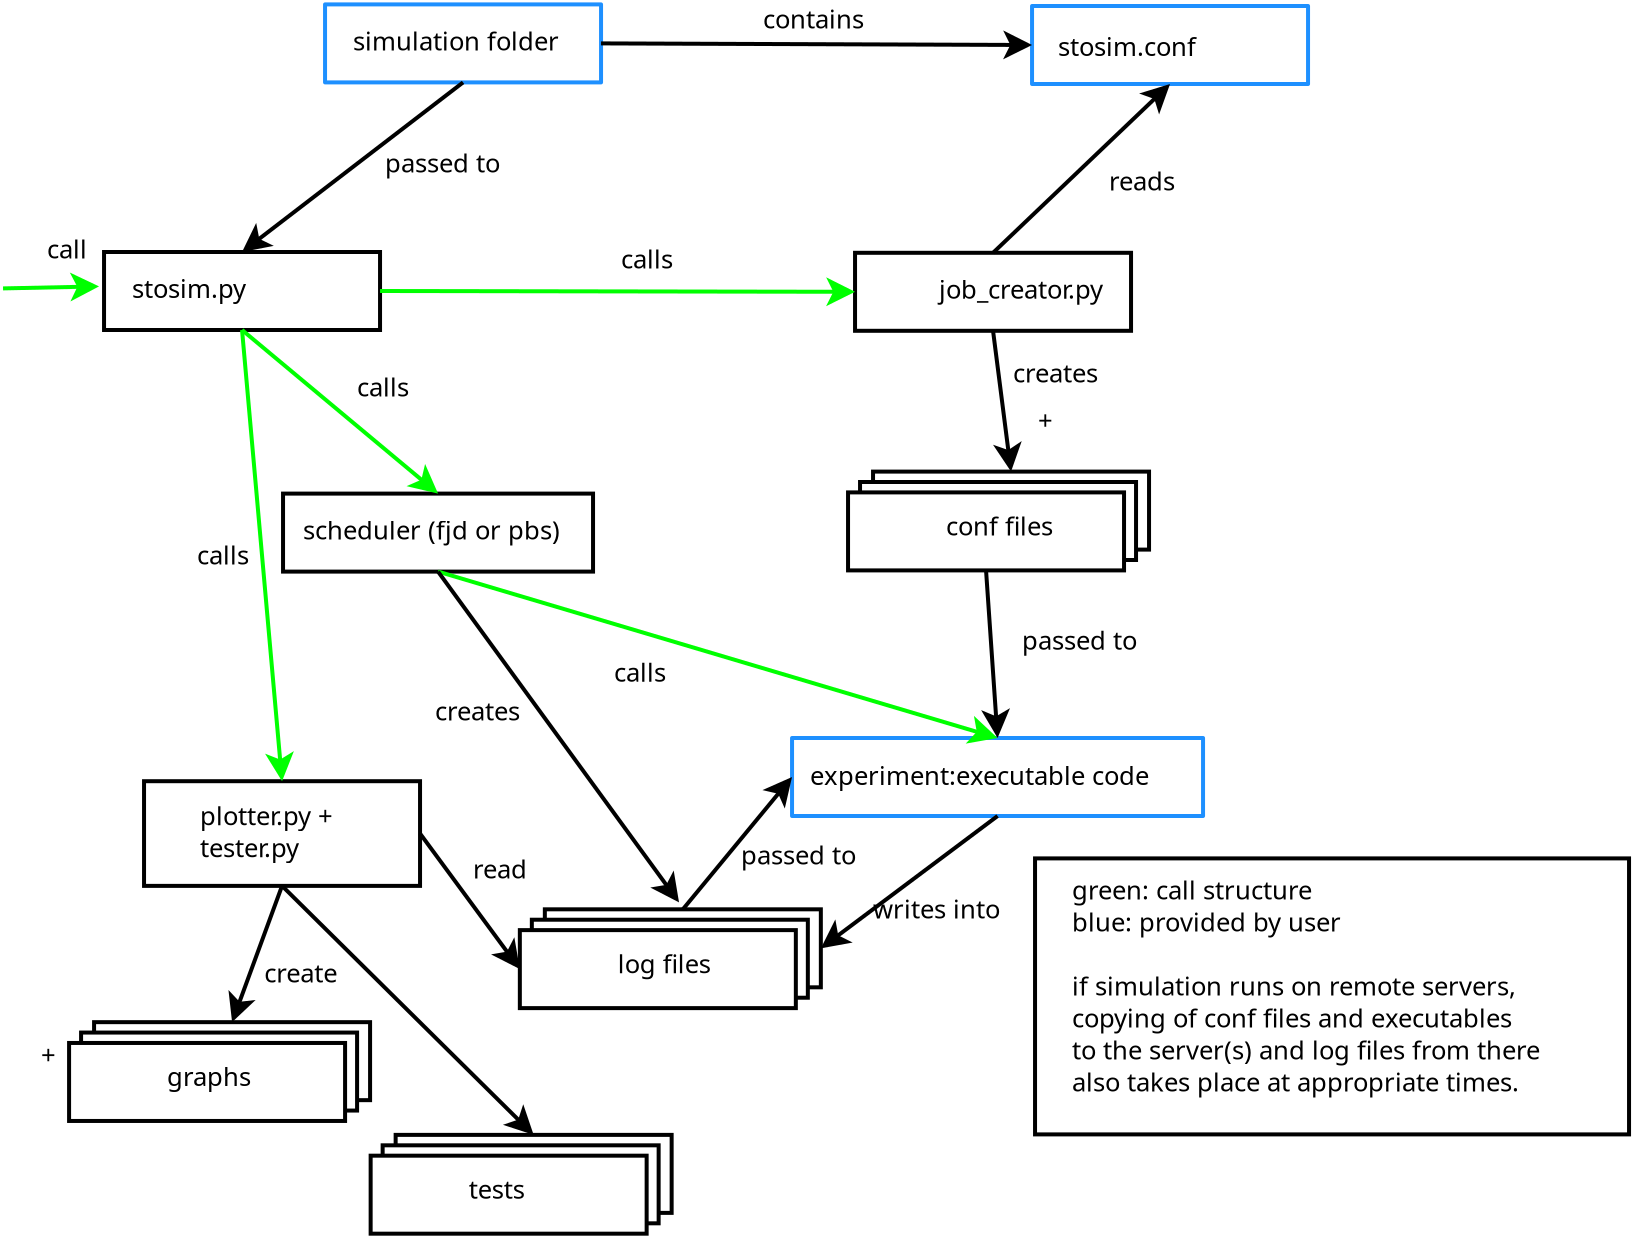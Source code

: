 <?xml version="1.0" encoding="UTF-8"?>
<dia:diagram xmlns:dia="http://www.lysator.liu.se/~alla/dia/">
  <dia:layer name="Background" visible="true" active="true">
    <dia:object type="Standard - Box" version="0" id="O0">
      <dia:attribute name="obj_pos">
        <dia:point val="7.6,3.05"/>
      </dia:attribute>
      <dia:attribute name="obj_bb">
        <dia:rectangle val="7.55,3;14.55,5.05"/>
      </dia:attribute>
      <dia:attribute name="elem_corner">
        <dia:point val="7.6,3.05"/>
      </dia:attribute>
      <dia:attribute name="elem_width">
        <dia:real val="6.9"/>
      </dia:attribute>
      <dia:attribute name="elem_height">
        <dia:real val="1.95"/>
      </dia:attribute>
      <dia:attribute name="border_color">
        <dia:color val="#1e90ff"/>
      </dia:attribute>
      <dia:attribute name="show_background">
        <dia:boolean val="true"/>
      </dia:attribute>
      <dia:attribute name="corner_radius">
        <dia:real val="1.175e-38"/>
      </dia:attribute>
    </dia:object>
    <dia:object type="Standard - Text" version="1" id="O1">
      <dia:attribute name="obj_pos">
        <dia:point val="8.3,4.2"/>
      </dia:attribute>
      <dia:attribute name="obj_bb">
        <dia:rectangle val="8.3,3.605;13.695,4.35"/>
      </dia:attribute>
      <dia:attribute name="text">
        <dia:composite type="text">
          <dia:attribute name="string">
            <dia:string>#simulation folder#</dia:string>
          </dia:attribute>
          <dia:attribute name="font">
            <dia:font family="sans" style="0" name="Helvetica"/>
          </dia:attribute>
          <dia:attribute name="height">
            <dia:real val="0.8"/>
          </dia:attribute>
          <dia:attribute name="pos">
            <dia:point val="8.3,4.2"/>
          </dia:attribute>
          <dia:attribute name="color">
            <dia:color val="#000000"/>
          </dia:attribute>
          <dia:attribute name="alignment">
            <dia:enum val="0"/>
          </dia:attribute>
        </dia:composite>
      </dia:attribute>
      <dia:attribute name="valign">
        <dia:enum val="3"/>
      </dia:attribute>
    </dia:object>
    <dia:object type="Standard - Box" version="0" id="O2">
      <dia:attribute name="obj_pos">
        <dia:point val="25.275,3.09"/>
      </dia:attribute>
      <dia:attribute name="obj_bb">
        <dia:rectangle val="25.225,3.04;32.225,5.09"/>
      </dia:attribute>
      <dia:attribute name="elem_corner">
        <dia:point val="25.275,3.09"/>
      </dia:attribute>
      <dia:attribute name="elem_width">
        <dia:real val="6.9"/>
      </dia:attribute>
      <dia:attribute name="elem_height">
        <dia:real val="1.95"/>
      </dia:attribute>
      <dia:attribute name="border_color">
        <dia:color val="#1e90ff"/>
      </dia:attribute>
      <dia:attribute name="show_background">
        <dia:boolean val="true"/>
      </dia:attribute>
      <dia:attribute name="corner_radius">
        <dia:real val="1.175e-38"/>
      </dia:attribute>
    </dia:object>
    <dia:object type="Standard - Text" version="1" id="O3">
      <dia:attribute name="obj_pos">
        <dia:point val="25.925,4.34"/>
      </dia:attribute>
      <dia:attribute name="obj_bb">
        <dia:rectangle val="25.925,3.726;29.629,4.527"/>
      </dia:attribute>
      <dia:attribute name="text">
        <dia:composite type="text">
          <dia:attribute name="string">
            <dia:string>#stosim.conf#</dia:string>
          </dia:attribute>
          <dia:attribute name="font">
            <dia:font family="sans" style="0" name="Helvetica"/>
          </dia:attribute>
          <dia:attribute name="height">
            <dia:real val="0.8"/>
          </dia:attribute>
          <dia:attribute name="pos">
            <dia:point val="25.925,4.34"/>
          </dia:attribute>
          <dia:attribute name="color">
            <dia:color val="#000000"/>
          </dia:attribute>
          <dia:attribute name="alignment">
            <dia:enum val="0"/>
          </dia:attribute>
        </dia:composite>
      </dia:attribute>
      <dia:attribute name="valign">
        <dia:enum val="3"/>
      </dia:attribute>
    </dia:object>
    <dia:object type="Standard - Box" version="0" id="O4">
      <dia:attribute name="obj_pos">
        <dia:point val="2.075,9.24"/>
      </dia:attribute>
      <dia:attribute name="obj_bb">
        <dia:rectangle val="2.025,9.19;9.025,11.24"/>
      </dia:attribute>
      <dia:attribute name="elem_corner">
        <dia:point val="2.075,9.24"/>
      </dia:attribute>
      <dia:attribute name="elem_width">
        <dia:real val="6.9"/>
      </dia:attribute>
      <dia:attribute name="elem_height">
        <dia:real val="1.95"/>
      </dia:attribute>
      <dia:attribute name="show_background">
        <dia:boolean val="true"/>
      </dia:attribute>
    </dia:object>
    <dia:object type="Standard - Text" version="1" id="O5">
      <dia:attribute name="obj_pos">
        <dia:point val="2.775,10.39"/>
      </dia:attribute>
      <dia:attribute name="obj_bb">
        <dia:rectangle val="2.775,9.776;5.891,10.577"/>
      </dia:attribute>
      <dia:attribute name="text">
        <dia:composite type="text">
          <dia:attribute name="string">
            <dia:string>#stosim.py#</dia:string>
          </dia:attribute>
          <dia:attribute name="font">
            <dia:font family="sans" style="0" name="Helvetica"/>
          </dia:attribute>
          <dia:attribute name="height">
            <dia:real val="0.8"/>
          </dia:attribute>
          <dia:attribute name="pos">
            <dia:point val="2.775,10.39"/>
          </dia:attribute>
          <dia:attribute name="color">
            <dia:color val="#000000"/>
          </dia:attribute>
          <dia:attribute name="alignment">
            <dia:enum val="0"/>
          </dia:attribute>
        </dia:composite>
      </dia:attribute>
      <dia:attribute name="valign">
        <dia:enum val="3"/>
      </dia:attribute>
    </dia:object>
    <dia:object type="Standard - Box" version="0" id="O6">
      <dia:attribute name="obj_pos">
        <dia:point val="6.55,15.28"/>
      </dia:attribute>
      <dia:attribute name="obj_bb">
        <dia:rectangle val="6.5,15.23;14.35,17.28"/>
      </dia:attribute>
      <dia:attribute name="elem_corner">
        <dia:point val="6.55,15.28"/>
      </dia:attribute>
      <dia:attribute name="elem_width">
        <dia:real val="7.75"/>
      </dia:attribute>
      <dia:attribute name="elem_height">
        <dia:real val="1.95"/>
      </dia:attribute>
      <dia:attribute name="show_background">
        <dia:boolean val="true"/>
      </dia:attribute>
    </dia:object>
    <dia:object type="Standard - Text" version="1" id="O7">
      <dia:attribute name="obj_pos">
        <dia:point val="7.05,16.43"/>
      </dia:attribute>
      <dia:attribute name="obj_bb">
        <dia:rectangle val="7.05,15.835;13.902,16.58"/>
      </dia:attribute>
      <dia:attribute name="text">
        <dia:composite type="text">
          <dia:attribute name="string">
            <dia:string>#scheduler (fjd or pbs)#</dia:string>
          </dia:attribute>
          <dia:attribute name="font">
            <dia:font family="sans" style="0" name="Helvetica"/>
          </dia:attribute>
          <dia:attribute name="height">
            <dia:real val="0.8"/>
          </dia:attribute>
          <dia:attribute name="pos">
            <dia:point val="7.05,16.43"/>
          </dia:attribute>
          <dia:attribute name="color">
            <dia:color val="#000000"/>
          </dia:attribute>
          <dia:attribute name="alignment">
            <dia:enum val="0"/>
          </dia:attribute>
        </dia:composite>
      </dia:attribute>
      <dia:attribute name="valign">
        <dia:enum val="3"/>
      </dia:attribute>
    </dia:object>
    <dia:object type="Standard - Box" version="0" id="O8">
      <dia:attribute name="obj_pos">
        <dia:point val="3.075,22.47"/>
      </dia:attribute>
      <dia:attribute name="obj_bb">
        <dia:rectangle val="3.025,22.42;10.025,25.137"/>
      </dia:attribute>
      <dia:attribute name="elem_corner">
        <dia:point val="3.075,22.47"/>
      </dia:attribute>
      <dia:attribute name="elem_width">
        <dia:real val="6.9"/>
      </dia:attribute>
      <dia:attribute name="elem_height">
        <dia:real val="2.617"/>
      </dia:attribute>
      <dia:attribute name="show_background">
        <dia:boolean val="true"/>
      </dia:attribute>
    </dia:object>
    <dia:object type="Standard - Text" version="1" id="O9">
      <dia:attribute name="obj_pos">
        <dia:point val="4.475,23.57"/>
      </dia:attribute>
      <dia:attribute name="obj_bb">
        <dia:rectangle val="4.475,22.975;8.283,24.52"/>
      </dia:attribute>
      <dia:attribute name="text">
        <dia:composite type="text">
          <dia:attribute name="string">
            <dia:string>#plotter.py +
tester.py#</dia:string>
          </dia:attribute>
          <dia:attribute name="font">
            <dia:font family="sans" style="0" name="Helvetica"/>
          </dia:attribute>
          <dia:attribute name="height">
            <dia:real val="0.8"/>
          </dia:attribute>
          <dia:attribute name="pos">
            <dia:point val="4.475,23.57"/>
          </dia:attribute>
          <dia:attribute name="color">
            <dia:color val="#000000"/>
          </dia:attribute>
          <dia:attribute name="alignment">
            <dia:enum val="0"/>
          </dia:attribute>
        </dia:composite>
      </dia:attribute>
      <dia:attribute name="valign">
        <dia:enum val="3"/>
      </dia:attribute>
    </dia:object>
    <dia:object type="Standard - Line" version="0" id="O10">
      <dia:attribute name="obj_pos">
        <dia:point val="11.05,5"/>
      </dia:attribute>
      <dia:attribute name="obj_bb">
        <dia:rectangle val="5.436,4.93;11.12,9.31"/>
      </dia:attribute>
      <dia:attribute name="conn_endpoints">
        <dia:point val="11.05,5"/>
        <dia:point val="5.525,9.24"/>
      </dia:attribute>
      <dia:attribute name="numcp">
        <dia:int val="1"/>
      </dia:attribute>
      <dia:attribute name="end_arrow">
        <dia:enum val="22"/>
      </dia:attribute>
      <dia:attribute name="end_arrow_length">
        <dia:real val="0.5"/>
      </dia:attribute>
      <dia:attribute name="end_arrow_width">
        <dia:real val="0.5"/>
      </dia:attribute>
      <dia:connections>
        <dia:connection handle="0" to="O0" connection="6"/>
        <dia:connection handle="1" to="O4" connection="1"/>
      </dia:connections>
    </dia:object>
    <dia:object type="Standard - Text" version="1" id="O11">
      <dia:attribute name="obj_pos">
        <dia:point val="9.1,7.25"/>
      </dia:attribute>
      <dia:attribute name="obj_bb">
        <dia:rectangle val="9.1,6.655;12.415,7.4"/>
      </dia:attribute>
      <dia:attribute name="text">
        <dia:composite type="text">
          <dia:attribute name="string">
            <dia:string>#passed to #</dia:string>
          </dia:attribute>
          <dia:attribute name="font">
            <dia:font family="sans" style="0" name="Helvetica"/>
          </dia:attribute>
          <dia:attribute name="height">
            <dia:real val="0.8"/>
          </dia:attribute>
          <dia:attribute name="pos">
            <dia:point val="9.1,7.25"/>
          </dia:attribute>
          <dia:attribute name="color">
            <dia:color val="#000000"/>
          </dia:attribute>
          <dia:attribute name="alignment">
            <dia:enum val="0"/>
          </dia:attribute>
        </dia:composite>
      </dia:attribute>
      <dia:attribute name="valign">
        <dia:enum val="3"/>
      </dia:attribute>
    </dia:object>
    <dia:object type="Standard - Line" version="0" id="O12">
      <dia:attribute name="obj_pos">
        <dia:point val="14.5,4.025"/>
      </dia:attribute>
      <dia:attribute name="obj_bb">
        <dia:rectangle val="14.45,3.701;25.387,4.425"/>
      </dia:attribute>
      <dia:attribute name="conn_endpoints">
        <dia:point val="14.5,4.025"/>
        <dia:point val="25.275,4.065"/>
      </dia:attribute>
      <dia:attribute name="numcp">
        <dia:int val="1"/>
      </dia:attribute>
      <dia:attribute name="end_arrow">
        <dia:enum val="22"/>
      </dia:attribute>
      <dia:attribute name="end_arrow_length">
        <dia:real val="0.5"/>
      </dia:attribute>
      <dia:attribute name="end_arrow_width">
        <dia:real val="0.5"/>
      </dia:attribute>
      <dia:connections>
        <dia:connection handle="0" to="O0" connection="4"/>
        <dia:connection handle="1" to="O2" connection="3"/>
      </dia:connections>
    </dia:object>
    <dia:object type="Standard - Text" version="1" id="O13">
      <dia:attribute name="obj_pos">
        <dia:point val="18.55,3.65"/>
      </dia:attribute>
      <dia:attribute name="obj_bb">
        <dia:rectangle val="18.55,3.055;21.258,3.8"/>
      </dia:attribute>
      <dia:attribute name="text">
        <dia:composite type="text">
          <dia:attribute name="string">
            <dia:string>#contains#</dia:string>
          </dia:attribute>
          <dia:attribute name="font">
            <dia:font family="sans" style="0" name="Helvetica"/>
          </dia:attribute>
          <dia:attribute name="height">
            <dia:real val="0.8"/>
          </dia:attribute>
          <dia:attribute name="pos">
            <dia:point val="18.55,3.65"/>
          </dia:attribute>
          <dia:attribute name="color">
            <dia:color val="#000000"/>
          </dia:attribute>
          <dia:attribute name="alignment">
            <dia:enum val="0"/>
          </dia:attribute>
        </dia:composite>
      </dia:attribute>
      <dia:attribute name="valign">
        <dia:enum val="3"/>
      </dia:attribute>
    </dia:object>
    <dia:object type="Standard - Box" version="0" id="O14">
      <dia:attribute name="obj_pos">
        <dia:point val="20.85,9.26"/>
      </dia:attribute>
      <dia:attribute name="obj_bb">
        <dia:rectangle val="20.8,9.21;27.8,11.26"/>
      </dia:attribute>
      <dia:attribute name="elem_corner">
        <dia:point val="20.85,9.26"/>
      </dia:attribute>
      <dia:attribute name="elem_width">
        <dia:real val="6.9"/>
      </dia:attribute>
      <dia:attribute name="elem_height">
        <dia:real val="1.95"/>
      </dia:attribute>
      <dia:attribute name="show_background">
        <dia:boolean val="true"/>
      </dia:attribute>
    </dia:object>
    <dia:object type="Standard - Text" version="1" id="O15">
      <dia:attribute name="obj_pos">
        <dia:point val="22.95,10.41"/>
      </dia:attribute>
      <dia:attribute name="obj_bb">
        <dia:rectangle val="22.95,9.796;27.491,10.597"/>
      </dia:attribute>
      <dia:attribute name="text">
        <dia:composite type="text">
          <dia:attribute name="string">
            <dia:string>#job_creator.py#</dia:string>
          </dia:attribute>
          <dia:attribute name="font">
            <dia:font family="sans" style="0" name="Helvetica"/>
          </dia:attribute>
          <dia:attribute name="height">
            <dia:real val="0.8"/>
          </dia:attribute>
          <dia:attribute name="pos">
            <dia:point val="22.95,10.41"/>
          </dia:attribute>
          <dia:attribute name="color">
            <dia:color val="#000000"/>
          </dia:attribute>
          <dia:attribute name="alignment">
            <dia:enum val="0"/>
          </dia:attribute>
        </dia:composite>
      </dia:attribute>
      <dia:attribute name="valign">
        <dia:enum val="3"/>
      </dia:attribute>
    </dia:object>
    <dia:object type="Standard - Line" version="0" id="O16">
      <dia:attribute name="obj_pos">
        <dia:point val="24.3,9.26"/>
      </dia:attribute>
      <dia:attribute name="obj_bb">
        <dia:rectangle val="24.229,4.963;28.806,9.331"/>
      </dia:attribute>
      <dia:attribute name="conn_endpoints">
        <dia:point val="24.3,9.26"/>
        <dia:point val="28.725,5.04"/>
      </dia:attribute>
      <dia:attribute name="numcp">
        <dia:int val="1"/>
      </dia:attribute>
      <dia:attribute name="end_arrow">
        <dia:enum val="22"/>
      </dia:attribute>
      <dia:attribute name="end_arrow_length">
        <dia:real val="0.5"/>
      </dia:attribute>
      <dia:attribute name="end_arrow_width">
        <dia:real val="0.5"/>
      </dia:attribute>
      <dia:connections>
        <dia:connection handle="0" to="O14" connection="1"/>
        <dia:connection handle="1" to="O2" connection="6"/>
      </dia:connections>
    </dia:object>
    <dia:object type="Standard - Text" version="1" id="O17">
      <dia:attribute name="obj_pos">
        <dia:point val="27.2,7.7"/>
      </dia:attribute>
      <dia:attribute name="obj_bb">
        <dia:rectangle val="27.2,7.105;28.975,7.85"/>
      </dia:attribute>
      <dia:attribute name="text">
        <dia:composite type="text">
          <dia:attribute name="string">
            <dia:string>#reads#</dia:string>
          </dia:attribute>
          <dia:attribute name="font">
            <dia:font family="sans" style="0" name="Helvetica"/>
          </dia:attribute>
          <dia:attribute name="height">
            <dia:real val="0.8"/>
          </dia:attribute>
          <dia:attribute name="pos">
            <dia:point val="27.2,7.7"/>
          </dia:attribute>
          <dia:attribute name="color">
            <dia:color val="#000000"/>
          </dia:attribute>
          <dia:attribute name="alignment">
            <dia:enum val="0"/>
          </dia:attribute>
        </dia:composite>
      </dia:attribute>
      <dia:attribute name="valign">
        <dia:enum val="3"/>
      </dia:attribute>
    </dia:object>
    <dia:object type="Standard - Line" version="0" id="O18">
      <dia:attribute name="obj_pos">
        <dia:point val="8.975,10.215"/>
      </dia:attribute>
      <dia:attribute name="obj_bb">
        <dia:rectangle val="8.925,9.872;20.962,10.596"/>
      </dia:attribute>
      <dia:attribute name="conn_endpoints">
        <dia:point val="8.975,10.215"/>
        <dia:point val="20.85,10.235"/>
      </dia:attribute>
      <dia:attribute name="numcp">
        <dia:int val="1"/>
      </dia:attribute>
      <dia:attribute name="line_color">
        <dia:color val="#00ff00"/>
      </dia:attribute>
      <dia:attribute name="end_arrow">
        <dia:enum val="22"/>
      </dia:attribute>
      <dia:attribute name="end_arrow_length">
        <dia:real val="0.5"/>
      </dia:attribute>
      <dia:attribute name="end_arrow_width">
        <dia:real val="0.5"/>
      </dia:attribute>
      <dia:connections>
        <dia:connection handle="0" to="O4" connection="4"/>
        <dia:connection handle="1" to="O14" connection="3"/>
      </dia:connections>
    </dia:object>
    <dia:object type="Standard - Text" version="1" id="O19">
      <dia:attribute name="obj_pos">
        <dia:point val="15,9.65"/>
      </dia:attribute>
      <dia:attribute name="obj_bb">
        <dia:rectangle val="15,9.055;16.433,9.8"/>
      </dia:attribute>
      <dia:attribute name="text">
        <dia:composite type="text">
          <dia:attribute name="string">
            <dia:string>#calls#</dia:string>
          </dia:attribute>
          <dia:attribute name="font">
            <dia:font family="sans" style="0" name="Helvetica"/>
          </dia:attribute>
          <dia:attribute name="height">
            <dia:real val="0.8"/>
          </dia:attribute>
          <dia:attribute name="pos">
            <dia:point val="15,9.65"/>
          </dia:attribute>
          <dia:attribute name="color">
            <dia:color val="#000000"/>
          </dia:attribute>
          <dia:attribute name="alignment">
            <dia:enum val="0"/>
          </dia:attribute>
        </dia:composite>
      </dia:attribute>
      <dia:attribute name="valign">
        <dia:enum val="3"/>
      </dia:attribute>
    </dia:object>
    <dia:object type="Standard - Line" version="0" id="O20">
      <dia:attribute name="obj_pos">
        <dia:point val="-0.45,10.15"/>
      </dia:attribute>
      <dia:attribute name="obj_bb">
        <dia:rectangle val="-0.501,9.751;2.062,10.475"/>
      </dia:attribute>
      <dia:attribute name="conn_endpoints">
        <dia:point val="-0.45,10.15"/>
        <dia:point val="1.95,10.1"/>
      </dia:attribute>
      <dia:attribute name="numcp">
        <dia:int val="1"/>
      </dia:attribute>
      <dia:attribute name="line_color">
        <dia:color val="#00ff00"/>
      </dia:attribute>
      <dia:attribute name="end_arrow">
        <dia:enum val="22"/>
      </dia:attribute>
      <dia:attribute name="end_arrow_length">
        <dia:real val="0.5"/>
      </dia:attribute>
      <dia:attribute name="end_arrow_width">
        <dia:real val="0.5"/>
      </dia:attribute>
    </dia:object>
    <dia:object type="Standard - Text" version="1" id="O21">
      <dia:attribute name="obj_pos">
        <dia:point val="24.8,12.5"/>
      </dia:attribute>
      <dia:attribute name="obj_bb">
        <dia:rectangle val="24.8,11.905;27.165,12.65"/>
      </dia:attribute>
      <dia:attribute name="text">
        <dia:composite type="text">
          <dia:attribute name="string">
            <dia:string>#creates#</dia:string>
          </dia:attribute>
          <dia:attribute name="font">
            <dia:font family="sans" style="0" name="Helvetica"/>
          </dia:attribute>
          <dia:attribute name="height">
            <dia:real val="0.8"/>
          </dia:attribute>
          <dia:attribute name="pos">
            <dia:point val="24.8,12.5"/>
          </dia:attribute>
          <dia:attribute name="color">
            <dia:color val="#000000"/>
          </dia:attribute>
          <dia:attribute name="alignment">
            <dia:enum val="0"/>
          </dia:attribute>
        </dia:composite>
      </dia:attribute>
      <dia:attribute name="valign">
        <dia:enum val="3"/>
      </dia:attribute>
    </dia:object>
    <dia:object type="Standard - Line" version="0" id="O22">
      <dia:attribute name="obj_pos">
        <dia:point val="5.525,11.19"/>
      </dia:attribute>
      <dia:attribute name="obj_bb">
        <dia:rectangle val="5.471,11.136;6.831,22.581"/>
      </dia:attribute>
      <dia:attribute name="conn_endpoints">
        <dia:point val="5.525,11.19"/>
        <dia:point val="6.525,22.47"/>
      </dia:attribute>
      <dia:attribute name="numcp">
        <dia:int val="1"/>
      </dia:attribute>
      <dia:attribute name="line_color">
        <dia:color val="#00ff00"/>
      </dia:attribute>
      <dia:attribute name="end_arrow">
        <dia:enum val="22"/>
      </dia:attribute>
      <dia:attribute name="end_arrow_length">
        <dia:real val="0.5"/>
      </dia:attribute>
      <dia:attribute name="end_arrow_width">
        <dia:real val="0.5"/>
      </dia:attribute>
      <dia:connections>
        <dia:connection handle="0" to="O4" connection="6"/>
        <dia:connection handle="1" to="O8" connection="1"/>
      </dia:connections>
    </dia:object>
    <dia:object type="Standard - Text" version="1" id="O23">
      <dia:attribute name="obj_pos">
        <dia:point val="4.4,17.05"/>
      </dia:attribute>
      <dia:attribute name="obj_bb">
        <dia:rectangle val="4.4,16.455;5.832,17.2"/>
      </dia:attribute>
      <dia:attribute name="text">
        <dia:composite type="text">
          <dia:attribute name="string">
            <dia:string>#calls#</dia:string>
          </dia:attribute>
          <dia:attribute name="font">
            <dia:font family="sans" style="0" name="Helvetica"/>
          </dia:attribute>
          <dia:attribute name="height">
            <dia:real val="0.8"/>
          </dia:attribute>
          <dia:attribute name="pos">
            <dia:point val="4.4,17.05"/>
          </dia:attribute>
          <dia:attribute name="color">
            <dia:color val="#000000"/>
          </dia:attribute>
          <dia:attribute name="alignment">
            <dia:enum val="0"/>
          </dia:attribute>
        </dia:composite>
      </dia:attribute>
      <dia:attribute name="valign">
        <dia:enum val="3"/>
      </dia:attribute>
    </dia:object>
    <dia:object type="Standard - Text" version="1" id="O24">
      <dia:attribute name="obj_pos">
        <dia:point val="0.65,9.4"/>
      </dia:attribute>
      <dia:attribute name="obj_bb">
        <dia:rectangle val="0.65,8.805;1.75,9.55"/>
      </dia:attribute>
      <dia:attribute name="text">
        <dia:composite type="text">
          <dia:attribute name="string">
            <dia:string>#call#</dia:string>
          </dia:attribute>
          <dia:attribute name="font">
            <dia:font family="sans" style="0" name="Helvetica"/>
          </dia:attribute>
          <dia:attribute name="height">
            <dia:real val="0.8"/>
          </dia:attribute>
          <dia:attribute name="pos">
            <dia:point val="0.65,9.4"/>
          </dia:attribute>
          <dia:attribute name="color">
            <dia:color val="#000000"/>
          </dia:attribute>
          <dia:attribute name="alignment">
            <dia:enum val="0"/>
          </dia:attribute>
        </dia:composite>
      </dia:attribute>
      <dia:attribute name="valign">
        <dia:enum val="3"/>
      </dia:attribute>
    </dia:object>
    <dia:object type="Standard - Line" version="0" id="O25">
      <dia:attribute name="obj_pos">
        <dia:point val="5.525,11.19"/>
      </dia:attribute>
      <dia:attribute name="obj_bb">
        <dia:rectangle val="5.455,11.12;10.511,15.352"/>
      </dia:attribute>
      <dia:attribute name="conn_endpoints">
        <dia:point val="5.525,11.19"/>
        <dia:point val="10.425,15.28"/>
      </dia:attribute>
      <dia:attribute name="numcp">
        <dia:int val="1"/>
      </dia:attribute>
      <dia:attribute name="line_color">
        <dia:color val="#00ff00"/>
      </dia:attribute>
      <dia:attribute name="end_arrow">
        <dia:enum val="22"/>
      </dia:attribute>
      <dia:attribute name="end_arrow_length">
        <dia:real val="0.5"/>
      </dia:attribute>
      <dia:attribute name="end_arrow_width">
        <dia:real val="0.5"/>
      </dia:attribute>
      <dia:connections>
        <dia:connection handle="0" to="O4" connection="6"/>
        <dia:connection handle="1" to="O6" connection="1"/>
      </dia:connections>
    </dia:object>
    <dia:object type="Standard - Text" version="1" id="O26">
      <dia:attribute name="obj_pos">
        <dia:point val="8.4,12.85"/>
      </dia:attribute>
      <dia:attribute name="obj_bb">
        <dia:rectangle val="8.4,12.255;9.832,13"/>
      </dia:attribute>
      <dia:attribute name="text">
        <dia:composite type="text">
          <dia:attribute name="string">
            <dia:string>#calls#</dia:string>
          </dia:attribute>
          <dia:attribute name="font">
            <dia:font family="sans" style="0" name="Helvetica"/>
          </dia:attribute>
          <dia:attribute name="height">
            <dia:real val="0.8"/>
          </dia:attribute>
          <dia:attribute name="pos">
            <dia:point val="8.4,12.85"/>
          </dia:attribute>
          <dia:attribute name="color">
            <dia:color val="#000000"/>
          </dia:attribute>
          <dia:attribute name="alignment">
            <dia:enum val="0"/>
          </dia:attribute>
        </dia:composite>
      </dia:attribute>
      <dia:attribute name="valign">
        <dia:enum val="3"/>
      </dia:attribute>
    </dia:object>
    <dia:object type="Standard - Box" version="0" id="O27">
      <dia:attribute name="obj_pos">
        <dia:point val="19.275,21.39"/>
      </dia:attribute>
      <dia:attribute name="obj_bb">
        <dia:rectangle val="19.225,21.34;29.6,23.39"/>
      </dia:attribute>
      <dia:attribute name="elem_corner">
        <dia:point val="19.275,21.39"/>
      </dia:attribute>
      <dia:attribute name="elem_width">
        <dia:real val="10.275"/>
      </dia:attribute>
      <dia:attribute name="elem_height">
        <dia:real val="1.95"/>
      </dia:attribute>
      <dia:attribute name="border_color">
        <dia:color val="#1e90ff"/>
      </dia:attribute>
      <dia:attribute name="show_background">
        <dia:boolean val="true"/>
      </dia:attribute>
      <dia:attribute name="corner_radius">
        <dia:real val="1.175e-38"/>
      </dia:attribute>
    </dia:object>
    <dia:object type="Standard - Text" version="1" id="O28">
      <dia:attribute name="obj_pos">
        <dia:point val="19.725,22.565"/>
      </dia:attribute>
      <dia:attribute name="obj_bb">
        <dia:rectangle val="19.725,21.97;28.89,22.715"/>
      </dia:attribute>
      <dia:attribute name="text">
        <dia:composite type="text">
          <dia:attribute name="string">
            <dia:string>#experiment:executable code#</dia:string>
          </dia:attribute>
          <dia:attribute name="font">
            <dia:font family="sans" style="0" name="Helvetica"/>
          </dia:attribute>
          <dia:attribute name="height">
            <dia:real val="0.8"/>
          </dia:attribute>
          <dia:attribute name="pos">
            <dia:point val="19.725,22.565"/>
          </dia:attribute>
          <dia:attribute name="color">
            <dia:color val="#000000"/>
          </dia:attribute>
          <dia:attribute name="alignment">
            <dia:enum val="0"/>
          </dia:attribute>
        </dia:composite>
      </dia:attribute>
      <dia:attribute name="valign">
        <dia:enum val="3"/>
      </dia:attribute>
    </dia:object>
    <dia:object type="Standard - Text" version="1" id="O29">
      <dia:attribute name="obj_pos">
        <dia:point val="21,16.28"/>
      </dia:attribute>
      <dia:attribute name="obj_bb">
        <dia:rectangle val="21,15.685;21,16.43"/>
      </dia:attribute>
      <dia:attribute name="text">
        <dia:composite type="text">
          <dia:attribute name="string">
            <dia:string>##</dia:string>
          </dia:attribute>
          <dia:attribute name="font">
            <dia:font family="sans" style="0" name="Helvetica"/>
          </dia:attribute>
          <dia:attribute name="height">
            <dia:real val="0.8"/>
          </dia:attribute>
          <dia:attribute name="pos">
            <dia:point val="21,16.28"/>
          </dia:attribute>
          <dia:attribute name="color">
            <dia:color val="#000000"/>
          </dia:attribute>
          <dia:attribute name="alignment">
            <dia:enum val="0"/>
          </dia:attribute>
        </dia:composite>
      </dia:attribute>
      <dia:attribute name="valign">
        <dia:enum val="3"/>
      </dia:attribute>
    </dia:object>
    <dia:group>
      <dia:object type="Standard - Box" version="0" id="O30">
        <dia:attribute name="obj_pos">
          <dia:point val="21.3,14.73"/>
        </dia:attribute>
        <dia:attribute name="obj_bb">
          <dia:rectangle val="21.25,14.68;28.25,16.73"/>
        </dia:attribute>
        <dia:attribute name="elem_corner">
          <dia:point val="21.3,14.73"/>
        </dia:attribute>
        <dia:attribute name="elem_width">
          <dia:real val="6.9"/>
        </dia:attribute>
        <dia:attribute name="elem_height">
          <dia:real val="1.95"/>
        </dia:attribute>
        <dia:attribute name="show_background">
          <dia:boolean val="true"/>
        </dia:attribute>
      </dia:object>
      <dia:object type="Standard - Text" version="1" id="O31">
        <dia:attribute name="obj_pos">
          <dia:point val="21.425,16.4"/>
        </dia:attribute>
        <dia:attribute name="obj_bb">
          <dia:rectangle val="21.425,15.805;27.168,16.55"/>
        </dia:attribute>
        <dia:attribute name="text">
          <dia:composite type="text">
            <dia:attribute name="string">
              <dia:string>#experiment folder#</dia:string>
            </dia:attribute>
            <dia:attribute name="font">
              <dia:font family="sans" style="0" name="Helvetica"/>
            </dia:attribute>
            <dia:attribute name="height">
              <dia:real val="0.8"/>
            </dia:attribute>
            <dia:attribute name="pos">
              <dia:point val="21.425,16.4"/>
            </dia:attribute>
            <dia:attribute name="color">
              <dia:color val="#000000"/>
            </dia:attribute>
            <dia:attribute name="alignment">
              <dia:enum val="0"/>
            </dia:attribute>
          </dia:composite>
        </dia:attribute>
        <dia:attribute name="valign">
          <dia:enum val="3"/>
        </dia:attribute>
      </dia:object>
      <dia:object type="Standard - Box" version="0" id="O32">
        <dia:attribute name="obj_pos">
          <dia:point val="20.975,14.99"/>
        </dia:attribute>
        <dia:attribute name="obj_bb">
          <dia:rectangle val="20.925,14.94;27.925,16.99"/>
        </dia:attribute>
        <dia:attribute name="elem_corner">
          <dia:point val="20.975,14.99"/>
        </dia:attribute>
        <dia:attribute name="elem_width">
          <dia:real val="6.9"/>
        </dia:attribute>
        <dia:attribute name="elem_height">
          <dia:real val="1.95"/>
        </dia:attribute>
        <dia:attribute name="show_background">
          <dia:boolean val="true"/>
        </dia:attribute>
      </dia:object>
      <dia:object type="Standard - Box" version="0" id="O33">
        <dia:attribute name="obj_pos">
          <dia:point val="20.675,15.25"/>
        </dia:attribute>
        <dia:attribute name="obj_bb">
          <dia:rectangle val="20.625,15.2;27.625,17.25"/>
        </dia:attribute>
        <dia:attribute name="elem_corner">
          <dia:point val="20.675,15.25"/>
        </dia:attribute>
        <dia:attribute name="elem_width">
          <dia:real val="6.9"/>
        </dia:attribute>
        <dia:attribute name="elem_height">
          <dia:real val="1.95"/>
        </dia:attribute>
        <dia:attribute name="show_background">
          <dia:boolean val="true"/>
        </dia:attribute>
      </dia:object>
      <dia:object type="Standard - Text" version="1" id="O34">
        <dia:attribute name="obj_pos">
          <dia:point val="23.125,16.325"/>
        </dia:attribute>
        <dia:attribute name="obj_bb">
          <dia:rectangle val="23.125,15.73;26.01,16.475"/>
        </dia:attribute>
        <dia:attribute name="text">
          <dia:composite type="text">
            <dia:attribute name="string">
              <dia:string>#conf files#</dia:string>
            </dia:attribute>
            <dia:attribute name="font">
              <dia:font family="sans" style="0" name="Helvetica"/>
            </dia:attribute>
            <dia:attribute name="height">
              <dia:real val="0.8"/>
            </dia:attribute>
            <dia:attribute name="pos">
              <dia:point val="23.125,16.325"/>
            </dia:attribute>
            <dia:attribute name="color">
              <dia:color val="#000000"/>
            </dia:attribute>
            <dia:attribute name="alignment">
              <dia:enum val="0"/>
            </dia:attribute>
          </dia:composite>
        </dia:attribute>
        <dia:attribute name="valign">
          <dia:enum val="3"/>
        </dia:attribute>
      </dia:object>
    </dia:group>
    <dia:object type="Standard - Line" version="0" id="O35">
      <dia:attribute name="obj_pos">
        <dia:point val="24.3,11.21"/>
      </dia:attribute>
      <dia:attribute name="obj_bb">
        <dia:rectangle val="24.244,11.154;25.031,14.841"/>
      </dia:attribute>
      <dia:attribute name="conn_endpoints">
        <dia:point val="24.3,11.21"/>
        <dia:point val="24.75,14.73"/>
      </dia:attribute>
      <dia:attribute name="numcp">
        <dia:int val="1"/>
      </dia:attribute>
      <dia:attribute name="end_arrow">
        <dia:enum val="22"/>
      </dia:attribute>
      <dia:attribute name="end_arrow_length">
        <dia:real val="0.5"/>
      </dia:attribute>
      <dia:attribute name="end_arrow_width">
        <dia:real val="0.5"/>
      </dia:attribute>
      <dia:connections>
        <dia:connection handle="0" to="O14" connection="6"/>
        <dia:connection handle="1" to="O30" connection="1"/>
      </dia:connections>
    </dia:object>
    <dia:object type="Standard - Line" version="0" id="O36">
      <dia:attribute name="obj_pos">
        <dia:point val="10.425,17.23"/>
      </dia:attribute>
      <dia:attribute name="obj_bb">
        <dia:rectangle val="10.363,17.168;24.52,21.562"/>
      </dia:attribute>
      <dia:attribute name="conn_endpoints">
        <dia:point val="10.425,17.23"/>
        <dia:point val="24.413,21.39"/>
      </dia:attribute>
      <dia:attribute name="numcp">
        <dia:int val="1"/>
      </dia:attribute>
      <dia:attribute name="line_color">
        <dia:color val="#00ff00"/>
      </dia:attribute>
      <dia:attribute name="end_arrow">
        <dia:enum val="22"/>
      </dia:attribute>
      <dia:attribute name="end_arrow_length">
        <dia:real val="0.5"/>
      </dia:attribute>
      <dia:attribute name="end_arrow_width">
        <dia:real val="0.5"/>
      </dia:attribute>
      <dia:connections>
        <dia:connection handle="0" to="O6" connection="6"/>
        <dia:connection handle="1" to="O27" connection="1"/>
      </dia:connections>
    </dia:object>
    <dia:object type="Standard - Text" version="1" id="O37">
      <dia:attribute name="obj_pos">
        <dia:point val="14.825,19.983"/>
      </dia:attribute>
      <dia:attribute name="obj_bb">
        <dia:rectangle val="14.825,19.387;16.258,20.133"/>
      </dia:attribute>
      <dia:attribute name="text">
        <dia:composite type="text">
          <dia:attribute name="string">
            <dia:string>#calls#</dia:string>
          </dia:attribute>
          <dia:attribute name="font">
            <dia:font family="sans" style="0" name="Helvetica"/>
          </dia:attribute>
          <dia:attribute name="height">
            <dia:real val="0.8"/>
          </dia:attribute>
          <dia:attribute name="pos">
            <dia:point val="14.825,19.983"/>
          </dia:attribute>
          <dia:attribute name="color">
            <dia:color val="#000000"/>
          </dia:attribute>
          <dia:attribute name="alignment">
            <dia:enum val="0"/>
          </dia:attribute>
        </dia:composite>
      </dia:attribute>
      <dia:attribute name="valign">
        <dia:enum val="3"/>
      </dia:attribute>
    </dia:object>
    <dia:object type="Standard - Line" version="0" id="O38">
      <dia:attribute name="obj_pos">
        <dia:point val="24.125,17.2"/>
      </dia:attribute>
      <dia:attribute name="obj_bb">
        <dia:rectangle val="24.01,17.147;24.732,21.502"/>
      </dia:attribute>
      <dia:attribute name="conn_endpoints">
        <dia:point val="24.125,17.2"/>
        <dia:point val="24.413,21.39"/>
      </dia:attribute>
      <dia:attribute name="numcp">
        <dia:int val="1"/>
      </dia:attribute>
      <dia:attribute name="end_arrow">
        <dia:enum val="22"/>
      </dia:attribute>
      <dia:attribute name="end_arrow_length">
        <dia:real val="0.5"/>
      </dia:attribute>
      <dia:attribute name="end_arrow_width">
        <dia:real val="0.5"/>
      </dia:attribute>
      <dia:connections>
        <dia:connection handle="0" to="O33" connection="6"/>
        <dia:connection handle="1" to="O27" connection="1"/>
      </dia:connections>
    </dia:object>
    <dia:object type="Standard - Text" version="1" id="O39">
      <dia:attribute name="obj_pos">
        <dia:point val="25.025,19.183"/>
      </dia:attribute>
      <dia:attribute name="obj_bb">
        <dia:rectangle val="25.025,18.587;28.34,19.332"/>
      </dia:attribute>
      <dia:attribute name="text">
        <dia:composite type="text">
          <dia:attribute name="string">
            <dia:string>#passed to #</dia:string>
          </dia:attribute>
          <dia:attribute name="font">
            <dia:font family="sans" style="0" name="Helvetica"/>
          </dia:attribute>
          <dia:attribute name="height">
            <dia:real val="0.8"/>
          </dia:attribute>
          <dia:attribute name="pos">
            <dia:point val="25.025,19.183"/>
          </dia:attribute>
          <dia:attribute name="color">
            <dia:color val="#000000"/>
          </dia:attribute>
          <dia:attribute name="alignment">
            <dia:enum val="0"/>
          </dia:attribute>
        </dia:composite>
      </dia:attribute>
      <dia:attribute name="valign">
        <dia:enum val="3"/>
      </dia:attribute>
    </dia:object>
    <dia:object type="Standard - Text" version="1" id="O40">
      <dia:attribute name="obj_pos">
        <dia:point val="25.425,13.682"/>
      </dia:attribute>
      <dia:attribute name="obj_bb">
        <dia:rectangle val="25.425,13.088;25.962,13.832"/>
      </dia:attribute>
      <dia:attribute name="text">
        <dia:composite type="text">
          <dia:attribute name="string">
            <dia:string>#+#</dia:string>
          </dia:attribute>
          <dia:attribute name="font">
            <dia:font family="sans" style="0" name="Helvetica"/>
          </dia:attribute>
          <dia:attribute name="height">
            <dia:real val="0.8"/>
          </dia:attribute>
          <dia:attribute name="pos">
            <dia:point val="25.425,13.682"/>
          </dia:attribute>
          <dia:attribute name="color">
            <dia:color val="#000000"/>
          </dia:attribute>
          <dia:attribute name="alignment">
            <dia:enum val="0"/>
          </dia:attribute>
        </dia:composite>
      </dia:attribute>
      <dia:attribute name="valign">
        <dia:enum val="3"/>
      </dia:attribute>
    </dia:object>
    <dia:object type="Standard - Line" version="0" id="O41">
      <dia:attribute name="obj_pos">
        <dia:point val="6.525,25.087"/>
      </dia:attribute>
      <dia:attribute name="obj_bb">
        <dia:rectangle val="5.143,25.023;6.589,28.599"/>
      </dia:attribute>
      <dia:attribute name="conn_endpoints">
        <dia:point val="6.525,25.087"/>
        <dia:point val="5.276,28.494"/>
      </dia:attribute>
      <dia:attribute name="numcp">
        <dia:int val="1"/>
      </dia:attribute>
      <dia:attribute name="end_arrow">
        <dia:enum val="22"/>
      </dia:attribute>
      <dia:attribute name="end_arrow_length">
        <dia:real val="0.5"/>
      </dia:attribute>
      <dia:attribute name="end_arrow_width">
        <dia:real val="0.5"/>
      </dia:attribute>
      <dia:connections>
        <dia:connection handle="0" to="O8" connection="6"/>
        <dia:connection handle="1" to="O58" connection="1"/>
      </dia:connections>
    </dia:object>
    <dia:object type="Standard - Text" version="1" id="O42">
      <dia:attribute name="obj_pos">
        <dia:point val="6.08,27.503"/>
      </dia:attribute>
      <dia:attribute name="obj_bb">
        <dia:rectangle val="6.08,26.907;8.113,27.652"/>
      </dia:attribute>
      <dia:attribute name="text">
        <dia:composite type="text">
          <dia:attribute name="string">
            <dia:string>#create#</dia:string>
          </dia:attribute>
          <dia:attribute name="font">
            <dia:font family="sans" style="0" name="Helvetica"/>
          </dia:attribute>
          <dia:attribute name="height">
            <dia:real val="0.8"/>
          </dia:attribute>
          <dia:attribute name="pos">
            <dia:point val="6.08,27.503"/>
          </dia:attribute>
          <dia:attribute name="color">
            <dia:color val="#000000"/>
          </dia:attribute>
          <dia:attribute name="alignment">
            <dia:enum val="0"/>
          </dia:attribute>
        </dia:composite>
      </dia:attribute>
      <dia:attribute name="valign">
        <dia:enum val="3"/>
      </dia:attribute>
    </dia:object>
    <dia:object type="Standard - Box" version="0" id="O43">
      <dia:attribute name="obj_pos">
        <dia:point val="13.095,25.673"/>
      </dia:attribute>
      <dia:attribute name="obj_bb">
        <dia:rectangle val="13.045,25.623;20.045,27.673"/>
      </dia:attribute>
      <dia:attribute name="elem_corner">
        <dia:point val="13.095,25.673"/>
      </dia:attribute>
      <dia:attribute name="elem_width">
        <dia:real val="6.9"/>
      </dia:attribute>
      <dia:attribute name="elem_height">
        <dia:real val="1.95"/>
      </dia:attribute>
      <dia:attribute name="show_background">
        <dia:boolean val="true"/>
      </dia:attribute>
    </dia:object>
    <dia:object type="Standard - Text" version="1" id="O44">
      <dia:attribute name="obj_pos">
        <dia:point val="13.22,27.343"/>
      </dia:attribute>
      <dia:attribute name="obj_bb">
        <dia:rectangle val="13.22,26.748;18.963,27.493"/>
      </dia:attribute>
      <dia:attribute name="text">
        <dia:composite type="text">
          <dia:attribute name="string">
            <dia:string>#experiment folder#</dia:string>
          </dia:attribute>
          <dia:attribute name="font">
            <dia:font family="sans" style="0" name="Helvetica"/>
          </dia:attribute>
          <dia:attribute name="height">
            <dia:real val="0.8"/>
          </dia:attribute>
          <dia:attribute name="pos">
            <dia:point val="13.22,27.343"/>
          </dia:attribute>
          <dia:attribute name="color">
            <dia:color val="#000000"/>
          </dia:attribute>
          <dia:attribute name="alignment">
            <dia:enum val="0"/>
          </dia:attribute>
        </dia:composite>
      </dia:attribute>
      <dia:attribute name="valign">
        <dia:enum val="3"/>
      </dia:attribute>
    </dia:object>
    <dia:object type="Standard - Box" version="0" id="O45">
      <dia:attribute name="obj_pos">
        <dia:point val="12.77,25.933"/>
      </dia:attribute>
      <dia:attribute name="obj_bb">
        <dia:rectangle val="12.72,25.883;19.72,27.933"/>
      </dia:attribute>
      <dia:attribute name="elem_corner">
        <dia:point val="12.77,25.933"/>
      </dia:attribute>
      <dia:attribute name="elem_width">
        <dia:real val="6.9"/>
      </dia:attribute>
      <dia:attribute name="elem_height">
        <dia:real val="1.95"/>
      </dia:attribute>
      <dia:attribute name="show_background">
        <dia:boolean val="true"/>
      </dia:attribute>
    </dia:object>
    <dia:object type="Standard - Box" version="0" id="O46">
      <dia:attribute name="obj_pos">
        <dia:point val="12.47,26.193"/>
      </dia:attribute>
      <dia:attribute name="obj_bb">
        <dia:rectangle val="12.42,26.143;19.42,28.193"/>
      </dia:attribute>
      <dia:attribute name="elem_corner">
        <dia:point val="12.47,26.193"/>
      </dia:attribute>
      <dia:attribute name="elem_width">
        <dia:real val="6.9"/>
      </dia:attribute>
      <dia:attribute name="elem_height">
        <dia:real val="1.95"/>
      </dia:attribute>
      <dia:attribute name="show_background">
        <dia:boolean val="true"/>
      </dia:attribute>
    </dia:object>
    <dia:object type="Standard - Text" version="1" id="O47">
      <dia:attribute name="obj_pos">
        <dia:point val="14.92,27.268"/>
      </dia:attribute>
      <dia:attribute name="obj_bb">
        <dia:rectangle val="14.92,26.673;17.408,27.418"/>
      </dia:attribute>
      <dia:attribute name="text">
        <dia:composite type="text">
          <dia:attribute name="string">
            <dia:string>#log files#</dia:string>
          </dia:attribute>
          <dia:attribute name="font">
            <dia:font family="sans" style="0" name="Helvetica"/>
          </dia:attribute>
          <dia:attribute name="height">
            <dia:real val="0.8"/>
          </dia:attribute>
          <dia:attribute name="pos">
            <dia:point val="14.92,27.268"/>
          </dia:attribute>
          <dia:attribute name="color">
            <dia:color val="#000000"/>
          </dia:attribute>
          <dia:attribute name="alignment">
            <dia:enum val="0"/>
          </dia:attribute>
        </dia:composite>
      </dia:attribute>
      <dia:attribute name="valign">
        <dia:enum val="3"/>
      </dia:attribute>
    </dia:object>
    <dia:object type="Standard - Line" version="0" id="O48">
      <dia:attribute name="obj_pos">
        <dia:point val="24.413,23.34"/>
      </dia:attribute>
      <dia:attribute name="obj_bb">
        <dia:rectangle val="19.906,23.27;24.483,26.718"/>
      </dia:attribute>
      <dia:attribute name="conn_endpoints">
        <dia:point val="24.413,23.34"/>
        <dia:point val="19.995,26.648"/>
      </dia:attribute>
      <dia:attribute name="numcp">
        <dia:int val="1"/>
      </dia:attribute>
      <dia:attribute name="end_arrow">
        <dia:enum val="22"/>
      </dia:attribute>
      <dia:attribute name="end_arrow_length">
        <dia:real val="0.5"/>
      </dia:attribute>
      <dia:attribute name="end_arrow_width">
        <dia:real val="0.5"/>
      </dia:attribute>
      <dia:connections>
        <dia:connection handle="0" to="O27" connection="6"/>
        <dia:connection handle="1" to="O43" connection="4"/>
      </dia:connections>
    </dia:object>
    <dia:object type="Standard - Text" version="1" id="O49">
      <dia:attribute name="obj_pos">
        <dia:point val="21.3,25.9"/>
      </dia:attribute>
      <dia:attribute name="obj_bb">
        <dia:rectangle val="21.3,25.305;24.668,26.05"/>
      </dia:attribute>
      <dia:attribute name="text">
        <dia:composite type="text">
          <dia:attribute name="string">
            <dia:string>#writes into#</dia:string>
          </dia:attribute>
          <dia:attribute name="font">
            <dia:font family="sans" style="0" name="Helvetica"/>
          </dia:attribute>
          <dia:attribute name="height">
            <dia:real val="0.8"/>
          </dia:attribute>
          <dia:attribute name="pos">
            <dia:point val="21.3,25.9"/>
          </dia:attribute>
          <dia:attribute name="color">
            <dia:color val="#000000"/>
          </dia:attribute>
          <dia:attribute name="alignment">
            <dia:enum val="0"/>
          </dia:attribute>
        </dia:composite>
      </dia:attribute>
      <dia:attribute name="valign">
        <dia:enum val="3"/>
      </dia:attribute>
    </dia:object>
    <dia:object type="Standard - Line" version="0" id="O50">
      <dia:attribute name="obj_pos">
        <dia:point val="9.975,23.779"/>
      </dia:attribute>
      <dia:attribute name="obj_bb">
        <dia:rectangle val="9.905,23.709;12.54,27.258"/>
      </dia:attribute>
      <dia:attribute name="conn_endpoints">
        <dia:point val="9.975,23.779"/>
        <dia:point val="12.47,27.168"/>
      </dia:attribute>
      <dia:attribute name="numcp">
        <dia:int val="1"/>
      </dia:attribute>
      <dia:attribute name="end_arrow">
        <dia:enum val="22"/>
      </dia:attribute>
      <dia:attribute name="end_arrow_length">
        <dia:real val="0.5"/>
      </dia:attribute>
      <dia:attribute name="end_arrow_width">
        <dia:real val="0.5"/>
      </dia:attribute>
      <dia:connections>
        <dia:connection handle="0" to="O8" connection="4"/>
        <dia:connection handle="1" to="O46" connection="3"/>
      </dia:connections>
    </dia:object>
    <dia:object type="Standard - Text" version="1" id="O51">
      <dia:attribute name="obj_pos">
        <dia:point val="11.3,24.9"/>
      </dia:attribute>
      <dia:attribute name="obj_bb">
        <dia:rectangle val="11.3,24.305;12.742,25.05"/>
      </dia:attribute>
      <dia:attribute name="text">
        <dia:composite type="text">
          <dia:attribute name="string">
            <dia:string>#read#</dia:string>
          </dia:attribute>
          <dia:attribute name="font">
            <dia:font family="sans" style="0" name="Helvetica"/>
          </dia:attribute>
          <dia:attribute name="height">
            <dia:real val="0.8"/>
          </dia:attribute>
          <dia:attribute name="pos">
            <dia:point val="11.3,24.9"/>
          </dia:attribute>
          <dia:attribute name="color">
            <dia:color val="#000000"/>
          </dia:attribute>
          <dia:attribute name="alignment">
            <dia:enum val="0"/>
          </dia:attribute>
        </dia:composite>
      </dia:attribute>
      <dia:attribute name="valign">
        <dia:enum val="3"/>
      </dia:attribute>
    </dia:object>
    <dia:object type="Standard - Line" version="0" id="O52">
      <dia:attribute name="obj_pos">
        <dia:point val="16.545,25.673"/>
      </dia:attribute>
      <dia:attribute name="obj_bb">
        <dia:rectangle val="16.475,22.279;19.346,25.743"/>
      </dia:attribute>
      <dia:attribute name="conn_endpoints">
        <dia:point val="16.545,25.673"/>
        <dia:point val="19.275,22.365"/>
      </dia:attribute>
      <dia:attribute name="numcp">
        <dia:int val="1"/>
      </dia:attribute>
      <dia:attribute name="end_arrow">
        <dia:enum val="22"/>
      </dia:attribute>
      <dia:attribute name="end_arrow_length">
        <dia:real val="0.5"/>
      </dia:attribute>
      <dia:attribute name="end_arrow_width">
        <dia:real val="0.5"/>
      </dia:attribute>
      <dia:connections>
        <dia:connection handle="0" to="O43" connection="1"/>
        <dia:connection handle="1" to="O27" connection="3"/>
      </dia:connections>
    </dia:object>
    <dia:object type="Standard - Text" version="1" id="O53">
      <dia:attribute name="obj_pos">
        <dia:point val="18,24.55"/>
      </dia:attribute>
      <dia:attribute name="obj_bb">
        <dia:rectangle val="18,23.955;21.315,24.7"/>
      </dia:attribute>
      <dia:attribute name="text">
        <dia:composite type="text">
          <dia:attribute name="string">
            <dia:string>#passed to #</dia:string>
          </dia:attribute>
          <dia:attribute name="font">
            <dia:font family="sans" style="0" name="Helvetica"/>
          </dia:attribute>
          <dia:attribute name="height">
            <dia:real val="0.8"/>
          </dia:attribute>
          <dia:attribute name="pos">
            <dia:point val="18,24.55"/>
          </dia:attribute>
          <dia:attribute name="color">
            <dia:color val="#000000"/>
          </dia:attribute>
          <dia:attribute name="alignment">
            <dia:enum val="0"/>
          </dia:attribute>
        </dia:composite>
      </dia:attribute>
      <dia:attribute name="valign">
        <dia:enum val="3"/>
      </dia:attribute>
    </dia:object>
    <dia:object type="Standard - Line" version="0" id="O54">
      <dia:attribute name="obj_pos">
        <dia:point val="10.425,17.23"/>
      </dia:attribute>
      <dia:attribute name="obj_bb">
        <dia:rectangle val="10.355,17.16;16.52,25.59"/>
      </dia:attribute>
      <dia:attribute name="conn_endpoints">
        <dia:point val="10.425,17.23"/>
        <dia:point val="16.45,25.5"/>
      </dia:attribute>
      <dia:attribute name="numcp">
        <dia:int val="1"/>
      </dia:attribute>
      <dia:attribute name="end_arrow">
        <dia:enum val="22"/>
      </dia:attribute>
      <dia:attribute name="end_arrow_length">
        <dia:real val="0.5"/>
      </dia:attribute>
      <dia:attribute name="end_arrow_width">
        <dia:real val="0.5"/>
      </dia:attribute>
      <dia:connections>
        <dia:connection handle="0" to="O6" connection="6"/>
      </dia:connections>
    </dia:object>
    <dia:object type="Standard - Text" version="1" id="O55">
      <dia:attribute name="obj_pos">
        <dia:point val="10.35,20.95"/>
      </dia:attribute>
      <dia:attribute name="obj_bb">
        <dia:rectangle val="10.35,20.355;12.715,21.1"/>
      </dia:attribute>
      <dia:attribute name="text">
        <dia:composite type="text">
          <dia:attribute name="string">
            <dia:string>#creates#</dia:string>
          </dia:attribute>
          <dia:attribute name="font">
            <dia:font family="sans" style="0" name="Helvetica"/>
          </dia:attribute>
          <dia:attribute name="height">
            <dia:real val="0.8"/>
          </dia:attribute>
          <dia:attribute name="pos">
            <dia:point val="10.35,20.95"/>
          </dia:attribute>
          <dia:attribute name="color">
            <dia:color val="#000000"/>
          </dia:attribute>
          <dia:attribute name="alignment">
            <dia:enum val="0"/>
          </dia:attribute>
        </dia:composite>
      </dia:attribute>
      <dia:attribute name="valign">
        <dia:enum val="3"/>
      </dia:attribute>
    </dia:object>
    <dia:object type="Standard - Box" version="0" id="O56">
      <dia:attribute name="obj_pos">
        <dia:point val="25.35,24.4"/>
      </dia:attribute>
      <dia:attribute name="obj_bb">
        <dia:rectangle val="25.3,24.35;40.25,31.35"/>
      </dia:attribute>
      <dia:attribute name="elem_corner">
        <dia:point val="25.35,24.4"/>
      </dia:attribute>
      <dia:attribute name="elem_width">
        <dia:real val="14.85"/>
      </dia:attribute>
      <dia:attribute name="elem_height">
        <dia:real val="6.9"/>
      </dia:attribute>
      <dia:attribute name="show_background">
        <dia:boolean val="true"/>
      </dia:attribute>
    </dia:object>
    <dia:object type="Standard - Text" version="1" id="O57">
      <dia:attribute name="obj_pos">
        <dia:point val="26.275,25.425"/>
      </dia:attribute>
      <dia:attribute name="obj_bb">
        <dia:rectangle val="26.275,24.83;38.915,30.375"/>
      </dia:attribute>
      <dia:attribute name="text">
        <dia:composite type="text">
          <dia:attribute name="string">
            <dia:string>#green: call structure
blue: provided by user

if simulation runs on remote servers,
copying of conf files and executables
to the server(s) and log files from there
also takes place at appropriate times.#</dia:string>
          </dia:attribute>
          <dia:attribute name="font">
            <dia:font family="sans" style="0" name="Helvetica"/>
          </dia:attribute>
          <dia:attribute name="height">
            <dia:real val="0.8"/>
          </dia:attribute>
          <dia:attribute name="pos">
            <dia:point val="26.275,25.425"/>
          </dia:attribute>
          <dia:attribute name="color">
            <dia:color val="#000000"/>
          </dia:attribute>
          <dia:attribute name="alignment">
            <dia:enum val="0"/>
          </dia:attribute>
        </dia:composite>
      </dia:attribute>
      <dia:attribute name="valign">
        <dia:enum val="3"/>
      </dia:attribute>
    </dia:object>
    <dia:group>
      <dia:object type="Standard - Box" version="0" id="O58">
        <dia:attribute name="obj_pos">
          <dia:point val="1.826,28.494"/>
        </dia:attribute>
        <dia:attribute name="obj_bb">
          <dia:rectangle val="1.776,28.444;8.776,30.494"/>
        </dia:attribute>
        <dia:attribute name="elem_corner">
          <dia:point val="1.826,28.494"/>
        </dia:attribute>
        <dia:attribute name="elem_width">
          <dia:real val="6.9"/>
        </dia:attribute>
        <dia:attribute name="elem_height">
          <dia:real val="1.95"/>
        </dia:attribute>
        <dia:attribute name="show_background">
          <dia:boolean val="true"/>
        </dia:attribute>
      </dia:object>
      <dia:object type="Standard - Text" version="1" id="O59">
        <dia:attribute name="obj_pos">
          <dia:point val="1.951,30.164"/>
        </dia:attribute>
        <dia:attribute name="obj_bb">
          <dia:rectangle val="1.951,29.569;7.694,30.314"/>
        </dia:attribute>
        <dia:attribute name="text">
          <dia:composite type="text">
            <dia:attribute name="string">
              <dia:string>#experiment folder#</dia:string>
            </dia:attribute>
            <dia:attribute name="font">
              <dia:font family="sans" style="0" name="Helvetica"/>
            </dia:attribute>
            <dia:attribute name="height">
              <dia:real val="0.8"/>
            </dia:attribute>
            <dia:attribute name="pos">
              <dia:point val="1.951,30.164"/>
            </dia:attribute>
            <dia:attribute name="color">
              <dia:color val="#000000"/>
            </dia:attribute>
            <dia:attribute name="alignment">
              <dia:enum val="0"/>
            </dia:attribute>
          </dia:composite>
        </dia:attribute>
        <dia:attribute name="valign">
          <dia:enum val="3"/>
        </dia:attribute>
      </dia:object>
      <dia:object type="Standard - Box" version="0" id="O60">
        <dia:attribute name="obj_pos">
          <dia:point val="1.501,28.754"/>
        </dia:attribute>
        <dia:attribute name="obj_bb">
          <dia:rectangle val="1.451,28.704;8.451,30.754"/>
        </dia:attribute>
        <dia:attribute name="elem_corner">
          <dia:point val="1.501,28.754"/>
        </dia:attribute>
        <dia:attribute name="elem_width">
          <dia:real val="6.9"/>
        </dia:attribute>
        <dia:attribute name="elem_height">
          <dia:real val="1.95"/>
        </dia:attribute>
        <dia:attribute name="show_background">
          <dia:boolean val="true"/>
        </dia:attribute>
      </dia:object>
      <dia:object type="Standard - Box" version="0" id="O61">
        <dia:attribute name="obj_pos">
          <dia:point val="1.201,29.014"/>
        </dia:attribute>
        <dia:attribute name="obj_bb">
          <dia:rectangle val="1.151,28.964;8.151,31.014"/>
        </dia:attribute>
        <dia:attribute name="elem_corner">
          <dia:point val="1.201,29.014"/>
        </dia:attribute>
        <dia:attribute name="elem_width">
          <dia:real val="6.9"/>
        </dia:attribute>
        <dia:attribute name="elem_height">
          <dia:real val="1.95"/>
        </dia:attribute>
        <dia:attribute name="show_background">
          <dia:boolean val="true"/>
        </dia:attribute>
      </dia:object>
      <dia:object type="Standard - Text" version="1" id="O62">
        <dia:attribute name="obj_pos">
          <dia:point val="3.651,30.089"/>
        </dia:attribute>
        <dia:attribute name="obj_bb">
          <dia:rectangle val="3.651,29.494;5.859,30.239"/>
        </dia:attribute>
        <dia:attribute name="text">
          <dia:composite type="text">
            <dia:attribute name="string">
              <dia:string>#graphs#</dia:string>
            </dia:attribute>
            <dia:attribute name="font">
              <dia:font family="sans" style="0" name="Helvetica"/>
            </dia:attribute>
            <dia:attribute name="height">
              <dia:real val="0.8"/>
            </dia:attribute>
            <dia:attribute name="pos">
              <dia:point val="3.651,30.089"/>
            </dia:attribute>
            <dia:attribute name="color">
              <dia:color val="#000000"/>
            </dia:attribute>
            <dia:attribute name="alignment">
              <dia:enum val="0"/>
            </dia:attribute>
          </dia:composite>
        </dia:attribute>
        <dia:attribute name="valign">
          <dia:enum val="3"/>
        </dia:attribute>
      </dia:object>
      <dia:object type="Standard - Text" version="1" id="O63">
        <dia:attribute name="obj_pos">
          <dia:point val="0.501,29.547"/>
        </dia:attribute>
        <dia:attribute name="obj_bb">
          <dia:rectangle val="0.501,28.951;1.039,29.697"/>
        </dia:attribute>
        <dia:attribute name="text">
          <dia:composite type="text">
            <dia:attribute name="string">
              <dia:string>#+#</dia:string>
            </dia:attribute>
            <dia:attribute name="font">
              <dia:font family="sans" style="0" name="Helvetica"/>
            </dia:attribute>
            <dia:attribute name="height">
              <dia:real val="0.8"/>
            </dia:attribute>
            <dia:attribute name="pos">
              <dia:point val="0.501,29.547"/>
            </dia:attribute>
            <dia:attribute name="color">
              <dia:color val="#000000"/>
            </dia:attribute>
            <dia:attribute name="alignment">
              <dia:enum val="0"/>
            </dia:attribute>
          </dia:composite>
        </dia:attribute>
        <dia:attribute name="valign">
          <dia:enum val="3"/>
        </dia:attribute>
      </dia:object>
    </dia:group>
    <dia:group>
      <dia:object type="Standard - Box" version="0" id="O64">
        <dia:attribute name="obj_pos">
          <dia:point val="9.365,31.312"/>
        </dia:attribute>
        <dia:attribute name="obj_bb">
          <dia:rectangle val="9.315,31.262;16.315,33.312"/>
        </dia:attribute>
        <dia:attribute name="elem_corner">
          <dia:point val="9.365,31.312"/>
        </dia:attribute>
        <dia:attribute name="elem_width">
          <dia:real val="6.9"/>
        </dia:attribute>
        <dia:attribute name="elem_height">
          <dia:real val="1.95"/>
        </dia:attribute>
        <dia:attribute name="show_background">
          <dia:boolean val="true"/>
        </dia:attribute>
      </dia:object>
      <dia:object type="Standard - Text" version="1" id="O65">
        <dia:attribute name="obj_pos">
          <dia:point val="9.49,32.983"/>
        </dia:attribute>
        <dia:attribute name="obj_bb">
          <dia:rectangle val="9.49,32.388;15.232,33.133"/>
        </dia:attribute>
        <dia:attribute name="text">
          <dia:composite type="text">
            <dia:attribute name="string">
              <dia:string>#experiment folder#</dia:string>
            </dia:attribute>
            <dia:attribute name="font">
              <dia:font family="sans" style="0" name="Helvetica"/>
            </dia:attribute>
            <dia:attribute name="height">
              <dia:real val="0.8"/>
            </dia:attribute>
            <dia:attribute name="pos">
              <dia:point val="9.49,32.983"/>
            </dia:attribute>
            <dia:attribute name="color">
              <dia:color val="#000000"/>
            </dia:attribute>
            <dia:attribute name="alignment">
              <dia:enum val="0"/>
            </dia:attribute>
          </dia:composite>
        </dia:attribute>
        <dia:attribute name="valign">
          <dia:enum val="3"/>
        </dia:attribute>
      </dia:object>
      <dia:object type="Standard - Box" version="0" id="O66">
        <dia:attribute name="obj_pos">
          <dia:point val="9.04,31.573"/>
        </dia:attribute>
        <dia:attribute name="obj_bb">
          <dia:rectangle val="8.99,31.523;15.99,33.572"/>
        </dia:attribute>
        <dia:attribute name="elem_corner">
          <dia:point val="9.04,31.573"/>
        </dia:attribute>
        <dia:attribute name="elem_width">
          <dia:real val="6.9"/>
        </dia:attribute>
        <dia:attribute name="elem_height">
          <dia:real val="1.95"/>
        </dia:attribute>
        <dia:attribute name="show_background">
          <dia:boolean val="true"/>
        </dia:attribute>
      </dia:object>
      <dia:object type="Standard - Box" version="0" id="O67">
        <dia:attribute name="obj_pos">
          <dia:point val="8.74,31.832"/>
        </dia:attribute>
        <dia:attribute name="obj_bb">
          <dia:rectangle val="8.69,31.782;15.69,33.833"/>
        </dia:attribute>
        <dia:attribute name="elem_corner">
          <dia:point val="8.74,31.832"/>
        </dia:attribute>
        <dia:attribute name="elem_width">
          <dia:real val="6.9"/>
        </dia:attribute>
        <dia:attribute name="elem_height">
          <dia:real val="1.95"/>
        </dia:attribute>
        <dia:attribute name="show_background">
          <dia:boolean val="true"/>
        </dia:attribute>
      </dia:object>
      <dia:object type="Standard - Text" version="1" id="O68">
        <dia:attribute name="obj_pos">
          <dia:point val="11.19,32.907"/>
        </dia:attribute>
        <dia:attribute name="obj_bb">
          <dia:rectangle val="11.19,32.312;12.75,33.057"/>
        </dia:attribute>
        <dia:attribute name="text">
          <dia:composite type="text">
            <dia:attribute name="string">
              <dia:string>#tests#</dia:string>
            </dia:attribute>
            <dia:attribute name="font">
              <dia:font family="sans" style="0" name="Helvetica"/>
            </dia:attribute>
            <dia:attribute name="height">
              <dia:real val="0.8"/>
            </dia:attribute>
            <dia:attribute name="pos">
              <dia:point val="11.19,32.907"/>
            </dia:attribute>
            <dia:attribute name="color">
              <dia:color val="#000000"/>
            </dia:attribute>
            <dia:attribute name="alignment">
              <dia:enum val="0"/>
            </dia:attribute>
          </dia:composite>
        </dia:attribute>
        <dia:attribute name="valign">
          <dia:enum val="3"/>
        </dia:attribute>
      </dia:object>
    </dia:group>
    <dia:object type="Standard - Line" version="0" id="O69">
      <dia:attribute name="obj_pos">
        <dia:point val="6.525,25.087"/>
      </dia:attribute>
      <dia:attribute name="obj_bb">
        <dia:rectangle val="6.454,25.017;12.895,31.391"/>
      </dia:attribute>
      <dia:attribute name="conn_endpoints">
        <dia:point val="6.525,25.087"/>
        <dia:point val="12.815,31.312"/>
      </dia:attribute>
      <dia:attribute name="numcp">
        <dia:int val="1"/>
      </dia:attribute>
      <dia:attribute name="end_arrow">
        <dia:enum val="22"/>
      </dia:attribute>
      <dia:attribute name="end_arrow_length">
        <dia:real val="0.5"/>
      </dia:attribute>
      <dia:attribute name="end_arrow_width">
        <dia:real val="0.5"/>
      </dia:attribute>
      <dia:connections>
        <dia:connection handle="0" to="O8" connection="6"/>
        <dia:connection handle="1" to="O64" connection="1"/>
      </dia:connections>
    </dia:object>
  </dia:layer>
</dia:diagram>
